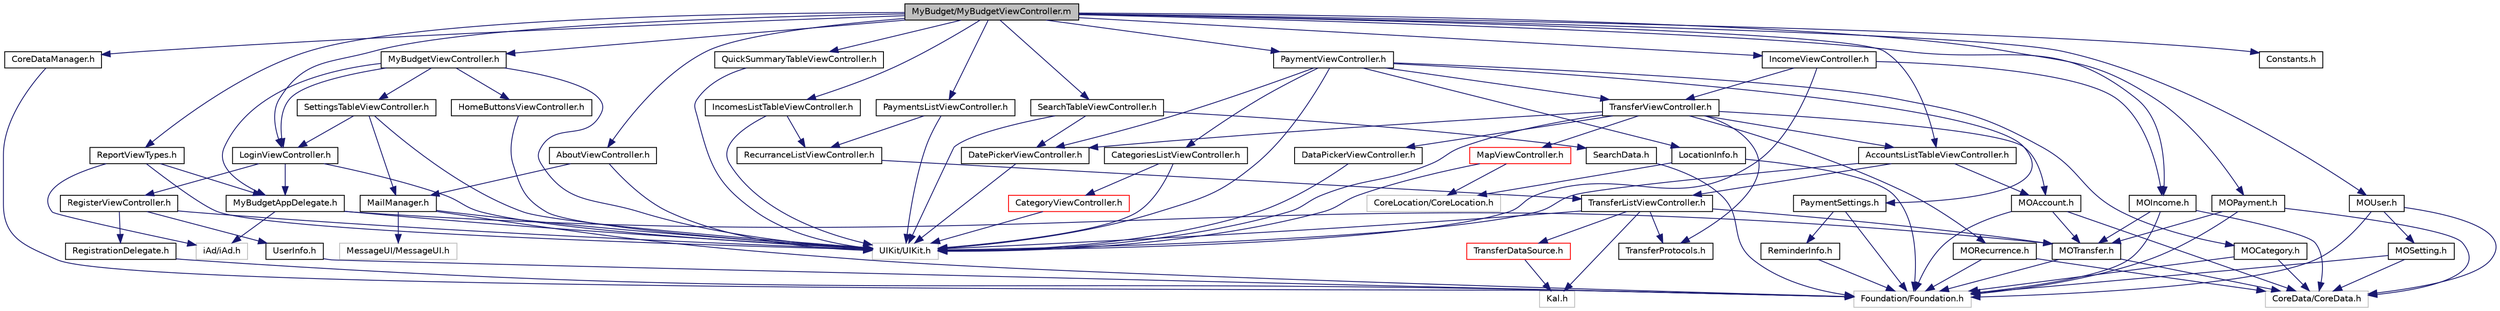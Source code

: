 digraph G
{
  edge [fontname="Helvetica",fontsize="10",labelfontname="Helvetica",labelfontsize="10"];
  node [fontname="Helvetica",fontsize="10",shape=record];
  Node1 [label="MyBudget/MyBudgetViewController.m",height=0.2,width=0.4,color="black", fillcolor="grey75", style="filled" fontcolor="black"];
  Node1 -> Node2 [color="midnightblue",fontsize="10",style="solid",fontname="Helvetica"];
  Node2 [label="MyBudgetViewController.h",height=0.2,width=0.4,color="black", fillcolor="white", style="filled",URL="$_my_budget_view_controller_8h.html"];
  Node2 -> Node3 [color="midnightblue",fontsize="10",style="solid",fontname="Helvetica"];
  Node3 [label="UIKit/UIKit.h",height=0.2,width=0.4,color="grey75", fillcolor="white", style="filled"];
  Node2 -> Node4 [color="midnightblue",fontsize="10",style="solid",fontname="Helvetica"];
  Node4 [label="MyBudgetAppDelegate.h",height=0.2,width=0.4,color="black", fillcolor="white", style="filled",URL="$_my_budget_app_delegate_8h.html"];
  Node4 -> Node3 [color="midnightblue",fontsize="10",style="solid",fontname="Helvetica"];
  Node4 -> Node5 [color="midnightblue",fontsize="10",style="solid",fontname="Helvetica"];
  Node5 [label="iAd/iAd.h",height=0.2,width=0.4,color="grey75", fillcolor="white", style="filled"];
  Node4 -> Node6 [color="midnightblue",fontsize="10",style="solid",fontname="Helvetica"];
  Node6 [label="MOTransfer.h",height=0.2,width=0.4,color="black", fillcolor="white", style="filled",URL="$_m_o_transfer_8h.html"];
  Node6 -> Node7 [color="midnightblue",fontsize="10",style="solid",fontname="Helvetica"];
  Node7 [label="Foundation/Foundation.h",height=0.2,width=0.4,color="grey75", fillcolor="white", style="filled"];
  Node6 -> Node8 [color="midnightblue",fontsize="10",style="solid",fontname="Helvetica"];
  Node8 [label="CoreData/CoreData.h",height=0.2,width=0.4,color="grey75", fillcolor="white", style="filled"];
  Node2 -> Node9 [color="midnightblue",fontsize="10",style="solid",fontname="Helvetica"];
  Node9 [label="HomeButtonsViewController.h",height=0.2,width=0.4,color="black", fillcolor="white", style="filled",URL="$_home_buttons_view_controller_8h.html"];
  Node9 -> Node3 [color="midnightblue",fontsize="10",style="solid",fontname="Helvetica"];
  Node2 -> Node10 [color="midnightblue",fontsize="10",style="solid",fontname="Helvetica"];
  Node10 [label="LoginViewController.h",height=0.2,width=0.4,color="black", fillcolor="white", style="filled",URL="$_login_view_controller_8h.html"];
  Node10 -> Node3 [color="midnightblue",fontsize="10",style="solid",fontname="Helvetica"];
  Node10 -> Node11 [color="midnightblue",fontsize="10",style="solid",fontname="Helvetica"];
  Node11 [label="RegisterViewController.h",height=0.2,width=0.4,color="black", fillcolor="white", style="filled",URL="$_register_view_controller_8h.html"];
  Node11 -> Node3 [color="midnightblue",fontsize="10",style="solid",fontname="Helvetica"];
  Node11 -> Node12 [color="midnightblue",fontsize="10",style="solid",fontname="Helvetica"];
  Node12 [label="UserInfo.h",height=0.2,width=0.4,color="black", fillcolor="white", style="filled",URL="$_user_info_8h.html"];
  Node12 -> Node7 [color="midnightblue",fontsize="10",style="solid",fontname="Helvetica"];
  Node11 -> Node13 [color="midnightblue",fontsize="10",style="solid",fontname="Helvetica"];
  Node13 [label="RegistrationDelegate.h",height=0.2,width=0.4,color="black", fillcolor="white", style="filled",URL="$_registration_delegate_8h.html"];
  Node13 -> Node7 [color="midnightblue",fontsize="10",style="solid",fontname="Helvetica"];
  Node10 -> Node4 [color="midnightblue",fontsize="10",style="solid",fontname="Helvetica"];
  Node2 -> Node14 [color="midnightblue",fontsize="10",style="solid",fontname="Helvetica"];
  Node14 [label="SettingsTableViewController.h",height=0.2,width=0.4,color="black", fillcolor="white", style="filled",URL="$_settings_table_view_controller_8h.html"];
  Node14 -> Node3 [color="midnightblue",fontsize="10",style="solid",fontname="Helvetica"];
  Node14 -> Node15 [color="midnightblue",fontsize="10",style="solid",fontname="Helvetica"];
  Node15 [label="MailManager.h",height=0.2,width=0.4,color="black", fillcolor="white", style="filled",URL="$_mail_manager_8h.html"];
  Node15 -> Node7 [color="midnightblue",fontsize="10",style="solid",fontname="Helvetica"];
  Node15 -> Node3 [color="midnightblue",fontsize="10",style="solid",fontname="Helvetica"];
  Node15 -> Node16 [color="midnightblue",fontsize="10",style="solid",fontname="Helvetica"];
  Node16 [label="MessageUI/MessageUI.h",height=0.2,width=0.4,color="grey75", fillcolor="white", style="filled"];
  Node14 -> Node10 [color="midnightblue",fontsize="10",style="solid",fontname="Helvetica"];
  Node1 -> Node10 [color="midnightblue",fontsize="10",style="solid",fontname="Helvetica"];
  Node1 -> Node17 [color="midnightblue",fontsize="10",style="solid",fontname="Helvetica"];
  Node17 [label="AccountsListTableViewController.h",height=0.2,width=0.4,color="black", fillcolor="white", style="filled",URL="$_accounts_list_table_view_controller_8h.html"];
  Node17 -> Node3 [color="midnightblue",fontsize="10",style="solid",fontname="Helvetica"];
  Node17 -> Node18 [color="midnightblue",fontsize="10",style="solid",fontname="Helvetica"];
  Node18 [label="TransferListViewController.h",height=0.2,width=0.4,color="black", fillcolor="white", style="filled",URL="$_transfer_list_view_controller_8h.html"];
  Node18 -> Node3 [color="midnightblue",fontsize="10",style="solid",fontname="Helvetica"];
  Node18 -> Node19 [color="midnightblue",fontsize="10",style="solid",fontname="Helvetica"];
  Node19 [label="TransferProtocols.h",height=0.2,width=0.4,color="black", fillcolor="white", style="filled",URL="$_transfer_protocols_8h.html"];
  Node18 -> Node20 [color="midnightblue",fontsize="10",style="solid",fontname="Helvetica"];
  Node20 [label="TransferDataSource.h",height=0.2,width=0.4,color="red", fillcolor="white", style="filled",URL="$_transfer_data_source_8h.html"];
  Node20 -> Node21 [color="midnightblue",fontsize="10",style="solid",fontname="Helvetica"];
  Node21 [label="Kal.h",height=0.2,width=0.4,color="grey75", fillcolor="white", style="filled"];
  Node18 -> Node21 [color="midnightblue",fontsize="10",style="solid",fontname="Helvetica"];
  Node18 -> Node6 [color="midnightblue",fontsize="10",style="solid",fontname="Helvetica"];
  Node17 -> Node22 [color="midnightblue",fontsize="10",style="solid",fontname="Helvetica"];
  Node22 [label="MOAccount.h",height=0.2,width=0.4,color="black", fillcolor="white", style="filled",URL="$_m_o_account_8h.html"];
  Node22 -> Node7 [color="midnightblue",fontsize="10",style="solid",fontname="Helvetica"];
  Node22 -> Node8 [color="midnightblue",fontsize="10",style="solid",fontname="Helvetica"];
  Node22 -> Node6 [color="midnightblue",fontsize="10",style="solid",fontname="Helvetica"];
  Node1 -> Node23 [color="midnightblue",fontsize="10",style="solid",fontname="Helvetica"];
  Node23 [label="IncomesListTableViewController.h",height=0.2,width=0.4,color="black", fillcolor="white", style="filled",URL="$_incomes_list_table_view_controller_8h.html"];
  Node23 -> Node3 [color="midnightblue",fontsize="10",style="solid",fontname="Helvetica"];
  Node23 -> Node24 [color="midnightblue",fontsize="10",style="solid",fontname="Helvetica"];
  Node24 [label="RecurranceListViewController.h",height=0.2,width=0.4,color="black", fillcolor="white", style="filled",URL="$_recurrance_list_view_controller_8h.html"];
  Node24 -> Node18 [color="midnightblue",fontsize="10",style="solid",fontname="Helvetica"];
  Node1 -> Node25 [color="midnightblue",fontsize="10",style="solid",fontname="Helvetica"];
  Node25 [label="PaymentsListViewController.h",height=0.2,width=0.4,color="black", fillcolor="white", style="filled",URL="$_payments_list_view_controller_8h.html"];
  Node25 -> Node3 [color="midnightblue",fontsize="10",style="solid",fontname="Helvetica"];
  Node25 -> Node24 [color="midnightblue",fontsize="10",style="solid",fontname="Helvetica"];
  Node1 -> Node26 [color="midnightblue",fontsize="10",style="solid",fontname="Helvetica"];
  Node26 [label="ReportViewTypes.h",height=0.2,width=0.4,color="black", fillcolor="white", style="filled",URL="$_report_view_types_8h.html"];
  Node26 -> Node3 [color="midnightblue",fontsize="10",style="solid",fontname="Helvetica"];
  Node26 -> Node5 [color="midnightblue",fontsize="10",style="solid",fontname="Helvetica"];
  Node26 -> Node4 [color="midnightblue",fontsize="10",style="solid",fontname="Helvetica"];
  Node1 -> Node27 [color="midnightblue",fontsize="10",style="solid",fontname="Helvetica"];
  Node27 [label="AboutViewController.h",height=0.2,width=0.4,color="black", fillcolor="white", style="filled",URL="$_about_view_controller_8h.html"];
  Node27 -> Node3 [color="midnightblue",fontsize="10",style="solid",fontname="Helvetica"];
  Node27 -> Node15 [color="midnightblue",fontsize="10",style="solid",fontname="Helvetica"];
  Node1 -> Node28 [color="midnightblue",fontsize="10",style="solid",fontname="Helvetica"];
  Node28 [label="MOPayment.h",height=0.2,width=0.4,color="black", fillcolor="white", style="filled",URL="$_m_o_payment_8h.html"];
  Node28 -> Node7 [color="midnightblue",fontsize="10",style="solid",fontname="Helvetica"];
  Node28 -> Node8 [color="midnightblue",fontsize="10",style="solid",fontname="Helvetica"];
  Node28 -> Node6 [color="midnightblue",fontsize="10",style="solid",fontname="Helvetica"];
  Node1 -> Node29 [color="midnightblue",fontsize="10",style="solid",fontname="Helvetica"];
  Node29 [label="MOIncome.h",height=0.2,width=0.4,color="black", fillcolor="white", style="filled",URL="$_m_o_income_8h.html"];
  Node29 -> Node7 [color="midnightblue",fontsize="10",style="solid",fontname="Helvetica"];
  Node29 -> Node8 [color="midnightblue",fontsize="10",style="solid",fontname="Helvetica"];
  Node29 -> Node6 [color="midnightblue",fontsize="10",style="solid",fontname="Helvetica"];
  Node1 -> Node30 [color="midnightblue",fontsize="10",style="solid",fontname="Helvetica"];
  Node30 [label="PaymentViewController.h",height=0.2,width=0.4,color="black", fillcolor="white", style="filled",URL="$_payment_view_controller_8h.html"];
  Node30 -> Node3 [color="midnightblue",fontsize="10",style="solid",fontname="Helvetica"];
  Node30 -> Node31 [color="midnightblue",fontsize="10",style="solid",fontname="Helvetica"];
  Node31 [label="DatePickerViewController.h",height=0.2,width=0.4,color="black", fillcolor="white", style="filled",URL="$_date_picker_view_controller_8h.html"];
  Node31 -> Node3 [color="midnightblue",fontsize="10",style="solid",fontname="Helvetica"];
  Node30 -> Node32 [color="midnightblue",fontsize="10",style="solid",fontname="Helvetica"];
  Node32 [label="PaymentSettings.h",height=0.2,width=0.4,color="black", fillcolor="white", style="filled",URL="$_payment_settings_8h.html"];
  Node32 -> Node7 [color="midnightblue",fontsize="10",style="solid",fontname="Helvetica"];
  Node32 -> Node33 [color="midnightblue",fontsize="10",style="solid",fontname="Helvetica"];
  Node33 [label="ReminderInfo.h",height=0.2,width=0.4,color="black", fillcolor="white", style="filled",URL="$_reminder_info_8h.html"];
  Node33 -> Node7 [color="midnightblue",fontsize="10",style="solid",fontname="Helvetica"];
  Node30 -> Node34 [color="midnightblue",fontsize="10",style="solid",fontname="Helvetica"];
  Node34 [label="TransferViewController.h",height=0.2,width=0.4,color="black", fillcolor="white", style="filled",URL="$_transfer_view_controller_8h.html"];
  Node34 -> Node3 [color="midnightblue",fontsize="10",style="solid",fontname="Helvetica"];
  Node34 -> Node31 [color="midnightblue",fontsize="10",style="solid",fontname="Helvetica"];
  Node34 -> Node35 [color="midnightblue",fontsize="10",style="solid",fontname="Helvetica"];
  Node35 [label="MapViewController.h",height=0.2,width=0.4,color="red", fillcolor="white", style="filled",URL="$_map_view_controller_8h.html"];
  Node35 -> Node3 [color="midnightblue",fontsize="10",style="solid",fontname="Helvetica"];
  Node35 -> Node36 [color="midnightblue",fontsize="10",style="solid",fontname="Helvetica"];
  Node36 [label="CoreLocation/CoreLocation.h",height=0.2,width=0.4,color="grey75", fillcolor="white", style="filled"];
  Node34 -> Node17 [color="midnightblue",fontsize="10",style="solid",fontname="Helvetica"];
  Node34 -> Node37 [color="midnightblue",fontsize="10",style="solid",fontname="Helvetica"];
  Node37 [label="DataPickerViewController.h",height=0.2,width=0.4,color="black", fillcolor="white", style="filled",URL="$_data_picker_view_controller_8h.html"];
  Node37 -> Node3 [color="midnightblue",fontsize="10",style="solid",fontname="Helvetica"];
  Node34 -> Node22 [color="midnightblue",fontsize="10",style="solid",fontname="Helvetica"];
  Node34 -> Node38 [color="midnightblue",fontsize="10",style="solid",fontname="Helvetica"];
  Node38 [label="MORecurrence.h",height=0.2,width=0.4,color="black", fillcolor="white", style="filled",URL="$_m_o_recurrence_8h.html"];
  Node38 -> Node7 [color="midnightblue",fontsize="10",style="solid",fontname="Helvetica"];
  Node38 -> Node8 [color="midnightblue",fontsize="10",style="solid",fontname="Helvetica"];
  Node34 -> Node19 [color="midnightblue",fontsize="10",style="solid",fontname="Helvetica"];
  Node30 -> Node39 [color="midnightblue",fontsize="10",style="solid",fontname="Helvetica"];
  Node39 [label="CategoriesListViewController.h",height=0.2,width=0.4,color="black", fillcolor="white", style="filled",URL="$_categories_list_view_controller_8h.html"];
  Node39 -> Node3 [color="midnightblue",fontsize="10",style="solid",fontname="Helvetica"];
  Node39 -> Node40 [color="midnightblue",fontsize="10",style="solid",fontname="Helvetica"];
  Node40 [label="CategoryViewController.h",height=0.2,width=0.4,color="red", fillcolor="white", style="filled",URL="$_category_view_controller_8h.html"];
  Node40 -> Node3 [color="midnightblue",fontsize="10",style="solid",fontname="Helvetica"];
  Node30 -> Node41 [color="midnightblue",fontsize="10",style="solid",fontname="Helvetica"];
  Node41 [label="MOCategory.h",height=0.2,width=0.4,color="black", fillcolor="white", style="filled",URL="$_m_o_category_8h.html"];
  Node41 -> Node7 [color="midnightblue",fontsize="10",style="solid",fontname="Helvetica"];
  Node41 -> Node8 [color="midnightblue",fontsize="10",style="solid",fontname="Helvetica"];
  Node30 -> Node42 [color="midnightblue",fontsize="10",style="solid",fontname="Helvetica"];
  Node42 [label="LocationInfo.h",height=0.2,width=0.4,color="black", fillcolor="white", style="filled",URL="$_location_info_8h.html"];
  Node42 -> Node7 [color="midnightblue",fontsize="10",style="solid",fontname="Helvetica"];
  Node42 -> Node36 [color="midnightblue",fontsize="10",style="solid",fontname="Helvetica"];
  Node1 -> Node43 [color="midnightblue",fontsize="10",style="solid",fontname="Helvetica"];
  Node43 [label="IncomeViewController.h",height=0.2,width=0.4,color="black", fillcolor="white", style="filled",URL="$_income_view_controller_8h.html"];
  Node43 -> Node3 [color="midnightblue",fontsize="10",style="solid",fontname="Helvetica"];
  Node43 -> Node34 [color="midnightblue",fontsize="10",style="solid",fontname="Helvetica"];
  Node43 -> Node29 [color="midnightblue",fontsize="10",style="solid",fontname="Helvetica"];
  Node1 -> Node44 [color="midnightblue",fontsize="10",style="solid",fontname="Helvetica"];
  Node44 [label="CoreDataManager.h",height=0.2,width=0.4,color="black", fillcolor="white", style="filled",URL="$_core_data_manager_8h.html"];
  Node44 -> Node7 [color="midnightblue",fontsize="10",style="solid",fontname="Helvetica"];
  Node1 -> Node45 [color="midnightblue",fontsize="10",style="solid",fontname="Helvetica"];
  Node45 [label="QuickSummaryTableViewController.h",height=0.2,width=0.4,color="black", fillcolor="white", style="filled",URL="$_quick_summary_table_view_controller_8h.html"];
  Node45 -> Node3 [color="midnightblue",fontsize="10",style="solid",fontname="Helvetica"];
  Node1 -> Node46 [color="midnightblue",fontsize="10",style="solid",fontname="Helvetica"];
  Node46 [label="SearchTableViewController.h",height=0.2,width=0.4,color="black", fillcolor="white", style="filled",URL="$_search_table_view_controller_8h.html"];
  Node46 -> Node3 [color="midnightblue",fontsize="10",style="solid",fontname="Helvetica"];
  Node46 -> Node47 [color="midnightblue",fontsize="10",style="solid",fontname="Helvetica"];
  Node47 [label="SearchData.h",height=0.2,width=0.4,color="black", fillcolor="white", style="filled",URL="$_search_data_8h.html"];
  Node47 -> Node7 [color="midnightblue",fontsize="10",style="solid",fontname="Helvetica"];
  Node46 -> Node31 [color="midnightblue",fontsize="10",style="solid",fontname="Helvetica"];
  Node1 -> Node48 [color="midnightblue",fontsize="10",style="solid",fontname="Helvetica"];
  Node48 [label="MOUser.h",height=0.2,width=0.4,color="black", fillcolor="white", style="filled",URL="$_m_o_user_8h.html"];
  Node48 -> Node7 [color="midnightblue",fontsize="10",style="solid",fontname="Helvetica"];
  Node48 -> Node8 [color="midnightblue",fontsize="10",style="solid",fontname="Helvetica"];
  Node48 -> Node49 [color="midnightblue",fontsize="10",style="solid",fontname="Helvetica"];
  Node49 [label="MOSetting.h",height=0.2,width=0.4,color="black", fillcolor="white", style="filled",URL="$_m_o_setting_8h.html"];
  Node49 -> Node7 [color="midnightblue",fontsize="10",style="solid",fontname="Helvetica"];
  Node49 -> Node8 [color="midnightblue",fontsize="10",style="solid",fontname="Helvetica"];
  Node1 -> Node50 [color="midnightblue",fontsize="10",style="solid",fontname="Helvetica"];
  Node50 [label="Constants.h",height=0.2,width=0.4,color="black", fillcolor="white", style="filled",URL="$_constants_8h.html"];
}
